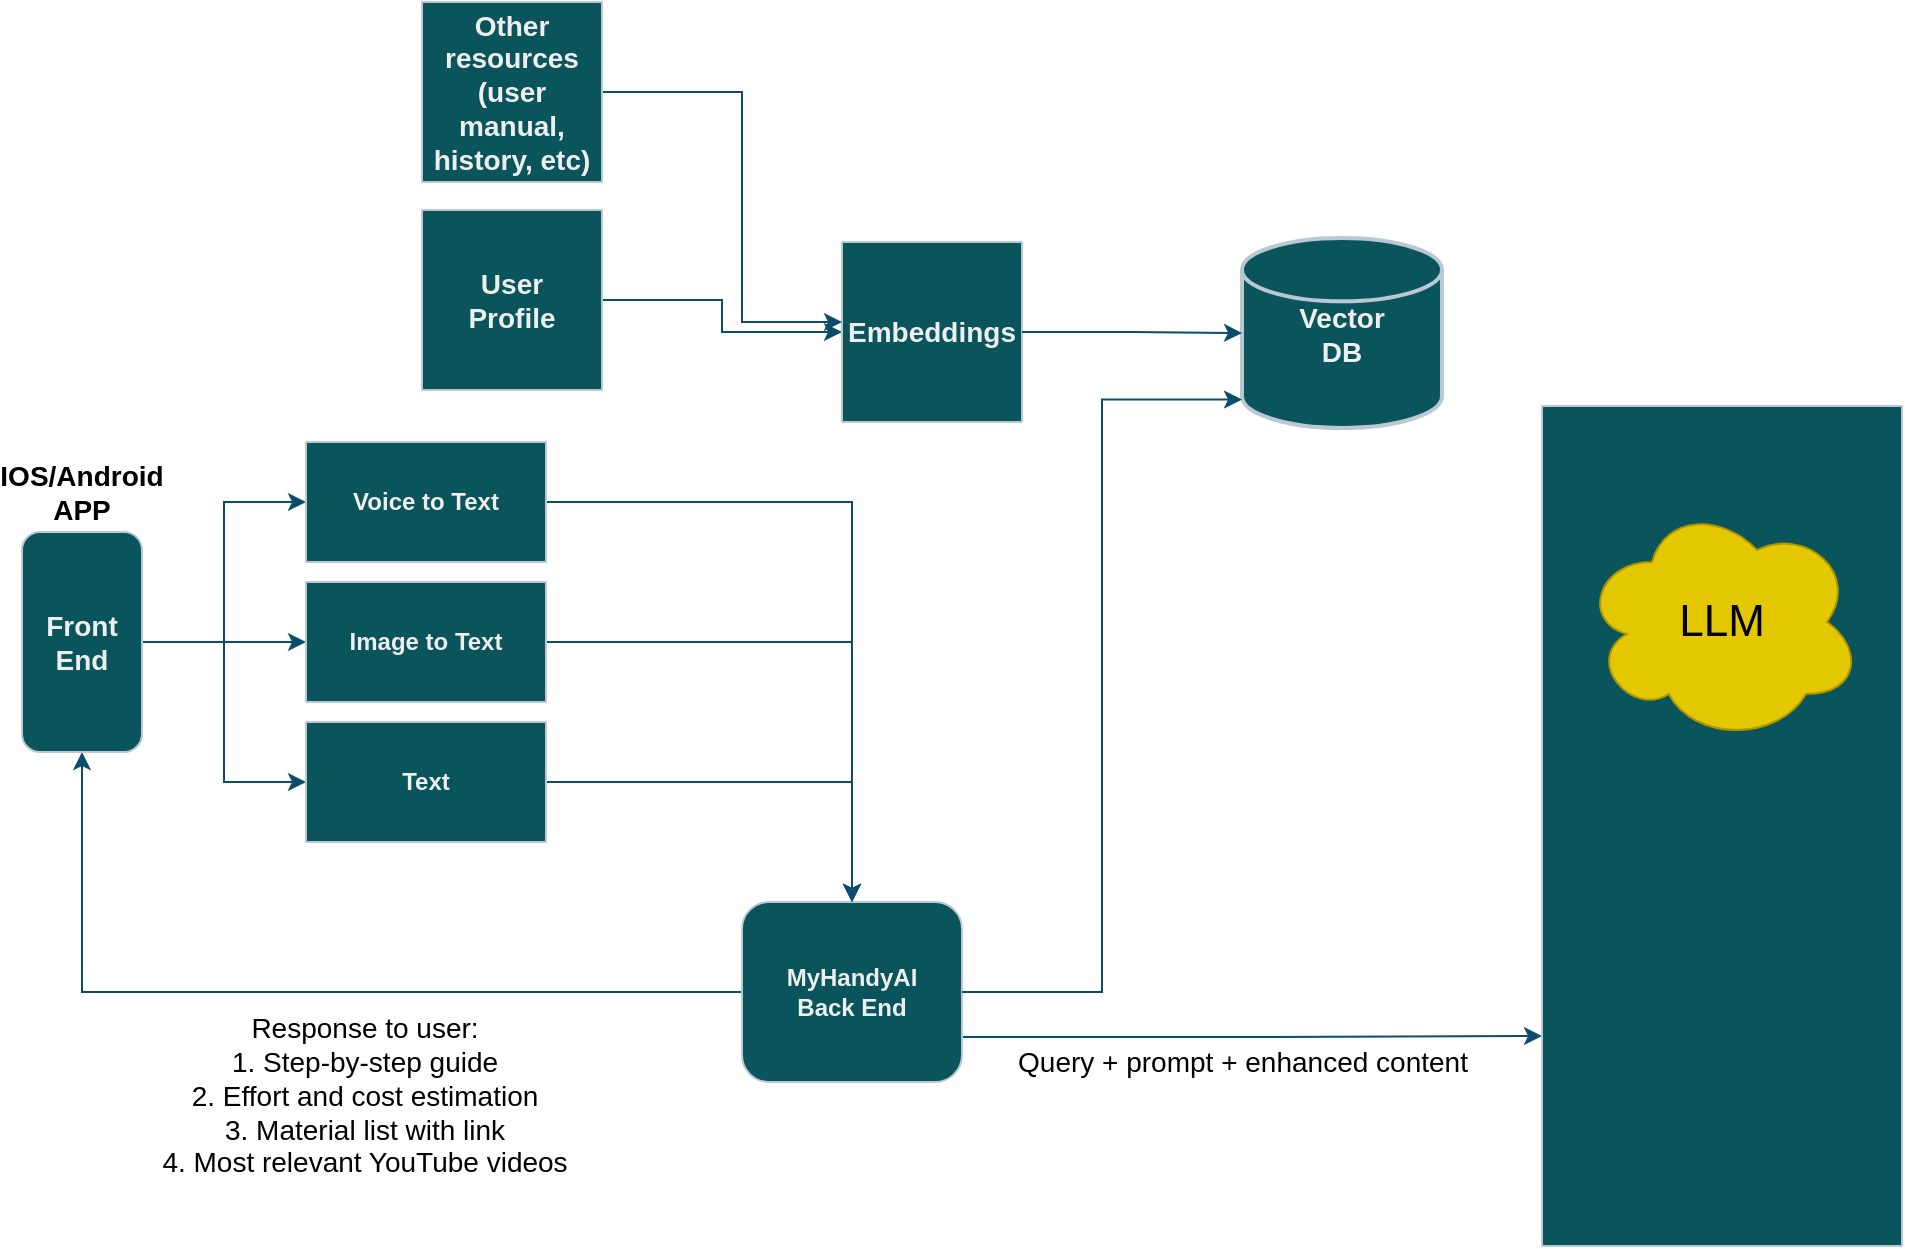 <mxfile version="28.0.4">
  <diagram name="Page-1" id="7xGWwbfiB-50HM4EOYT1">
    <mxGraphModel dx="1188" dy="673" grid="1" gridSize="10" guides="1" tooltips="1" connect="1" arrows="1" fold="1" page="1" pageScale="1" pageWidth="850" pageHeight="1100" math="0" shadow="0">
      <root>
        <mxCell id="0" />
        <mxCell id="1" parent="0" />
        <mxCell id="l0vZrEmQBNvkwNr1SKJS-38" style="edgeStyle=orthogonalEdgeStyle;rounded=0;orthogonalLoop=1;jettySize=auto;html=1;exitX=1;exitY=0.75;exitDx=0;exitDy=0;entryX=0;entryY=0.75;entryDx=0;entryDy=0;strokeColor=#0B4D6A;" edge="1" parent="1" source="l0vZrEmQBNvkwNr1SKJS-17" target="l0vZrEmQBNvkwNr1SKJS-35">
          <mxGeometry relative="1" as="geometry" />
        </mxCell>
        <mxCell id="l0vZrEmQBNvkwNr1SKJS-39" style="edgeStyle=orthogonalEdgeStyle;rounded=0;orthogonalLoop=1;jettySize=auto;html=1;exitX=0;exitY=0.5;exitDx=0;exitDy=0;strokeColor=#0B4D6A;entryX=0.5;entryY=1;entryDx=0;entryDy=0;" edge="1" parent="1" source="l0vZrEmQBNvkwNr1SKJS-17" target="l0vZrEmQBNvkwNr1SKJS-51">
          <mxGeometry relative="1" as="geometry" />
        </mxCell>
        <mxCell id="l0vZrEmQBNvkwNr1SKJS-44" value="&lt;span style=&quot;color: rgb(0, 0, 0);&quot;&gt;&lt;font style=&quot;font-size: 14px;&quot;&gt;Response to user:&lt;/font&gt;&lt;/span&gt;&lt;div&gt;&lt;font color=&quot;#000000&quot;&gt;&lt;span style=&quot;caret-color: rgb(0, 0, 0); font-size: 14px;&quot;&gt;1. Step-by-step guide&lt;/span&gt;&lt;/font&gt;&lt;/div&gt;&lt;div&gt;&lt;font color=&quot;#000000&quot;&gt;&lt;span style=&quot;caret-color: rgb(0, 0, 0); font-size: 14px;&quot;&gt;2. Effort and cost estimation&lt;/span&gt;&lt;/font&gt;&lt;/div&gt;&lt;div&gt;&lt;font color=&quot;#000000&quot;&gt;&lt;span style=&quot;caret-color: rgb(0, 0, 0); font-size: 14px;&quot;&gt;3. Material list with link&lt;/span&gt;&lt;/font&gt;&lt;/div&gt;&lt;div&gt;&lt;font color=&quot;#000000&quot;&gt;&lt;span style=&quot;caret-color: rgb(0, 0, 0); font-size: 14px;&quot;&gt;4. Most relevant YouTube videos&lt;/span&gt;&lt;/font&gt;&lt;/div&gt;&lt;div&gt;&lt;font color=&quot;#000000&quot;&gt;&lt;span style=&quot;caret-color: rgb(0, 0, 0); font-size: 14px;&quot;&gt;&lt;br&gt;&lt;/span&gt;&lt;/font&gt;&lt;/div&gt;" style="edgeLabel;html=1;align=center;verticalAlign=middle;resizable=0;points=[];strokeColor=#BAC8D3;fontColor=#EEEEEE;fillColor=#09555B;" vertex="1" connectable="0" parent="l0vZrEmQBNvkwNr1SKJS-39">
          <mxGeometry x="-0.035" y="-3" relative="1" as="geometry">
            <mxPoint x="28" y="63" as="offset" />
          </mxGeometry>
        </mxCell>
        <mxCell id="l0vZrEmQBNvkwNr1SKJS-17" value="MyHandyAI&lt;div&gt;Back End&lt;/div&gt;" style="rounded=1;whiteSpace=wrap;html=1;strokeColor=#BAC8D3;fontColor=#EEEEEE;fillColor=#09555B;fontStyle=1" vertex="1" parent="1">
          <mxGeometry x="410" y="660" width="110" height="90" as="geometry" />
        </mxCell>
        <mxCell id="l0vZrEmQBNvkwNr1SKJS-40" style="edgeStyle=orthogonalEdgeStyle;rounded=0;orthogonalLoop=1;jettySize=auto;html=1;exitX=1;exitY=0.5;exitDx=0;exitDy=0;entryX=0;entryY=0.5;entryDx=0;entryDy=0;strokeColor=#0B4D6A;" edge="1" parent="1" source="l0vZrEmQBNvkwNr1SKJS-51" target="l0vZrEmQBNvkwNr1SKJS-23">
          <mxGeometry relative="1" as="geometry">
            <mxPoint x="76" y="559" as="sourcePoint" />
          </mxGeometry>
        </mxCell>
        <mxCell id="l0vZrEmQBNvkwNr1SKJS-41" style="edgeStyle=orthogonalEdgeStyle;rounded=0;orthogonalLoop=1;jettySize=auto;html=1;exitX=1;exitY=0.5;exitDx=0;exitDy=0;entryX=0;entryY=0.5;entryDx=0;entryDy=0;strokeColor=#0B4D6A;" edge="1" parent="1" source="l0vZrEmQBNvkwNr1SKJS-51" target="l0vZrEmQBNvkwNr1SKJS-24">
          <mxGeometry relative="1" as="geometry">
            <mxPoint x="76" y="559" as="sourcePoint" />
          </mxGeometry>
        </mxCell>
        <mxCell id="l0vZrEmQBNvkwNr1SKJS-43" style="edgeStyle=orthogonalEdgeStyle;rounded=0;orthogonalLoop=1;jettySize=auto;html=1;exitX=1;exitY=0.5;exitDx=0;exitDy=0;entryX=0;entryY=0.5;entryDx=0;entryDy=0;strokeColor=#0B4D6A;" edge="1" parent="1" source="l0vZrEmQBNvkwNr1SKJS-51" target="l0vZrEmQBNvkwNr1SKJS-42">
          <mxGeometry relative="1" as="geometry">
            <mxPoint x="76" y="559" as="sourcePoint" />
          </mxGeometry>
        </mxCell>
        <mxCell id="l0vZrEmQBNvkwNr1SKJS-22" value="&lt;span style=&quot;color: rgb(0, 0, 0);&quot;&gt;&lt;font style=&quot;font-size: 14px;&quot;&gt;IOS/Android APP&lt;/font&gt;&lt;/span&gt;" style="text;html=1;align=center;verticalAlign=middle;whiteSpace=wrap;rounded=0;fontColor=#EEEEEE;fontStyle=1" vertex="1" parent="1">
          <mxGeometry x="50" y="440" width="60" height="30" as="geometry" />
        </mxCell>
        <mxCell id="l0vZrEmQBNvkwNr1SKJS-45" style="edgeStyle=orthogonalEdgeStyle;rounded=0;orthogonalLoop=1;jettySize=auto;html=1;exitX=1;exitY=0.5;exitDx=0;exitDy=0;entryX=0.5;entryY=0;entryDx=0;entryDy=0;strokeColor=#0B4D6A;" edge="1" parent="1" source="l0vZrEmQBNvkwNr1SKJS-23" target="l0vZrEmQBNvkwNr1SKJS-17">
          <mxGeometry relative="1" as="geometry" />
        </mxCell>
        <mxCell id="l0vZrEmQBNvkwNr1SKJS-23" value="Voice to Text" style="rounded=0;whiteSpace=wrap;html=1;strokeColor=#BAC8D3;fontColor=#EEEEEE;fillColor=#09555B;fontStyle=1" vertex="1" parent="1">
          <mxGeometry x="192" y="430" width="120" height="60" as="geometry" />
        </mxCell>
        <mxCell id="l0vZrEmQBNvkwNr1SKJS-48" style="edgeStyle=orthogonalEdgeStyle;rounded=0;orthogonalLoop=1;jettySize=auto;html=1;exitX=1;exitY=0.5;exitDx=0;exitDy=0;strokeColor=#0B4D6A;entryX=0.5;entryY=0;entryDx=0;entryDy=0;" edge="1" parent="1" source="l0vZrEmQBNvkwNr1SKJS-24" target="l0vZrEmQBNvkwNr1SKJS-17">
          <mxGeometry relative="1" as="geometry">
            <mxPoint x="490" y="620" as="targetPoint" />
          </mxGeometry>
        </mxCell>
        <mxCell id="l0vZrEmQBNvkwNr1SKJS-24" value="Image to Text" style="rounded=0;whiteSpace=wrap;html=1;strokeColor=#BAC8D3;fontColor=#EEEEEE;fillColor=#09555B;fontStyle=1" vertex="1" parent="1">
          <mxGeometry x="192" y="500" width="120" height="60" as="geometry" />
        </mxCell>
        <mxCell id="l0vZrEmQBNvkwNr1SKJS-25" value="Vector&lt;div&gt;DB&lt;/div&gt;" style="strokeWidth=2;html=1;shape=mxgraph.flowchart.database;whiteSpace=wrap;strokeColor=#BAC8D3;fontColor=#EEEEEE;fillColor=#09555B;fontSize=14;fontStyle=1" vertex="1" parent="1">
          <mxGeometry x="660" y="328" width="100" height="95" as="geometry" />
        </mxCell>
        <mxCell id="l0vZrEmQBNvkwNr1SKJS-31" style="edgeStyle=orthogonalEdgeStyle;rounded=0;orthogonalLoop=1;jettySize=auto;html=1;exitX=1;exitY=0.5;exitDx=0;exitDy=0;entryX=0;entryY=0.5;entryDx=0;entryDy=0;strokeColor=#0B4D6A;" edge="1" parent="1" source="l0vZrEmQBNvkwNr1SKJS-28" target="l0vZrEmQBNvkwNr1SKJS-29">
          <mxGeometry relative="1" as="geometry" />
        </mxCell>
        <mxCell id="l0vZrEmQBNvkwNr1SKJS-28" value="User&lt;div&gt;Profile&lt;/div&gt;" style="whiteSpace=wrap;html=1;aspect=fixed;strokeColor=#BAC8D3;fontColor=#EEEEEE;fillColor=#09555B;fontStyle=1;fontSize=14;" vertex="1" parent="1">
          <mxGeometry x="250" y="314" width="90" height="90" as="geometry" />
        </mxCell>
        <mxCell id="l0vZrEmQBNvkwNr1SKJS-29" value="Embeddings" style="whiteSpace=wrap;html=1;aspect=fixed;strokeColor=#BAC8D3;fontColor=#EEEEEE;fillColor=#09555B;fontStyle=1;fontSize=14;" vertex="1" parent="1">
          <mxGeometry x="460" y="330" width="90" height="90" as="geometry" />
        </mxCell>
        <mxCell id="l0vZrEmQBNvkwNr1SKJS-32" style="edgeStyle=orthogonalEdgeStyle;rounded=0;orthogonalLoop=1;jettySize=auto;html=1;exitX=1;exitY=0.5;exitDx=0;exitDy=0;strokeColor=#0B4D6A;" edge="1" parent="1" source="l0vZrEmQBNvkwNr1SKJS-30">
          <mxGeometry relative="1" as="geometry">
            <mxPoint x="460" y="370" as="targetPoint" />
            <Array as="points">
              <mxPoint x="410" y="255" />
              <mxPoint x="410" y="370" />
            </Array>
          </mxGeometry>
        </mxCell>
        <mxCell id="l0vZrEmQBNvkwNr1SKJS-30" value="Other resources (user manual, history, etc)" style="whiteSpace=wrap;html=1;aspect=fixed;strokeColor=#BAC8D3;fontColor=#EEEEEE;fillColor=#09555B;fontStyle=1;fontSize=14;" vertex="1" parent="1">
          <mxGeometry x="250" y="210" width="90" height="90" as="geometry" />
        </mxCell>
        <mxCell id="l0vZrEmQBNvkwNr1SKJS-33" style="edgeStyle=orthogonalEdgeStyle;rounded=0;orthogonalLoop=1;jettySize=auto;html=1;exitX=1;exitY=0.5;exitDx=0;exitDy=0;entryX=0;entryY=0.5;entryDx=0;entryDy=0;entryPerimeter=0;strokeColor=#0B4D6A;" edge="1" parent="1" source="l0vZrEmQBNvkwNr1SKJS-29" target="l0vZrEmQBNvkwNr1SKJS-25">
          <mxGeometry relative="1" as="geometry" />
        </mxCell>
        <mxCell id="l0vZrEmQBNvkwNr1SKJS-35" value="" style="rounded=0;whiteSpace=wrap;html=1;strokeColor=#BAC8D3;fontColor=#EEEEEE;fillColor=#09555B;" vertex="1" parent="1">
          <mxGeometry x="810" y="412" width="180" height="420" as="geometry" />
        </mxCell>
        <mxCell id="l0vZrEmQBNvkwNr1SKJS-36" value="LLM" style="ellipse;shape=cloud;whiteSpace=wrap;html=1;strokeColor=#B09500;fontColor=#000000;fillColor=#e3c800;fontSize=22;" vertex="1" parent="1">
          <mxGeometry x="830" y="460" width="140" height="120" as="geometry" />
        </mxCell>
        <mxCell id="l0vZrEmQBNvkwNr1SKJS-37" style="edgeStyle=orthogonalEdgeStyle;rounded=0;orthogonalLoop=1;jettySize=auto;html=1;exitX=1;exitY=0.5;exitDx=0;exitDy=0;entryX=0;entryY=0.85;entryDx=0;entryDy=0;entryPerimeter=0;strokeColor=#0B4D6A;" edge="1" parent="1" source="l0vZrEmQBNvkwNr1SKJS-17" target="l0vZrEmQBNvkwNr1SKJS-25">
          <mxGeometry relative="1" as="geometry" />
        </mxCell>
        <mxCell id="l0vZrEmQBNvkwNr1SKJS-47" style="edgeStyle=orthogonalEdgeStyle;rounded=0;orthogonalLoop=1;jettySize=auto;html=1;exitX=1;exitY=0.5;exitDx=0;exitDy=0;entryX=0.5;entryY=0;entryDx=0;entryDy=0;strokeColor=#0B4D6A;" edge="1" parent="1" source="l0vZrEmQBNvkwNr1SKJS-42" target="l0vZrEmQBNvkwNr1SKJS-17">
          <mxGeometry relative="1" as="geometry" />
        </mxCell>
        <mxCell id="l0vZrEmQBNvkwNr1SKJS-42" value="Text" style="rounded=0;whiteSpace=wrap;html=1;strokeColor=#BAC8D3;fontColor=#EEEEEE;fillColor=#09555B;fontStyle=1" vertex="1" parent="1">
          <mxGeometry x="192" y="570" width="120" height="60" as="geometry" />
        </mxCell>
        <mxCell id="l0vZrEmQBNvkwNr1SKJS-50" value="&lt;div&gt;&lt;font color=&quot;#000000&quot;&gt;&lt;span style=&quot;caret-color: rgb(0, 0, 0); font-size: 14px;&quot;&gt;Query + prompt + enhanced content&lt;/span&gt;&lt;/font&gt;&lt;/div&gt;" style="edgeLabel;html=1;align=center;verticalAlign=middle;resizable=0;points=[];strokeColor=#BAC8D3;fontColor=#EEEEEE;fillColor=#09555B;" vertex="1" connectable="0" parent="1">
          <mxGeometry x="660" y="740" as="geometry" />
        </mxCell>
        <mxCell id="l0vZrEmQBNvkwNr1SKJS-51" value="Front End" style="rounded=1;whiteSpace=wrap;html=1;strokeColor=#BAC8D3;fontColor=#EEEEEE;fillColor=#09555B;fontStyle=1;fontSize=14;" vertex="1" parent="1">
          <mxGeometry x="50" y="475" width="60" height="110" as="geometry" />
        </mxCell>
      </root>
    </mxGraphModel>
  </diagram>
</mxfile>
